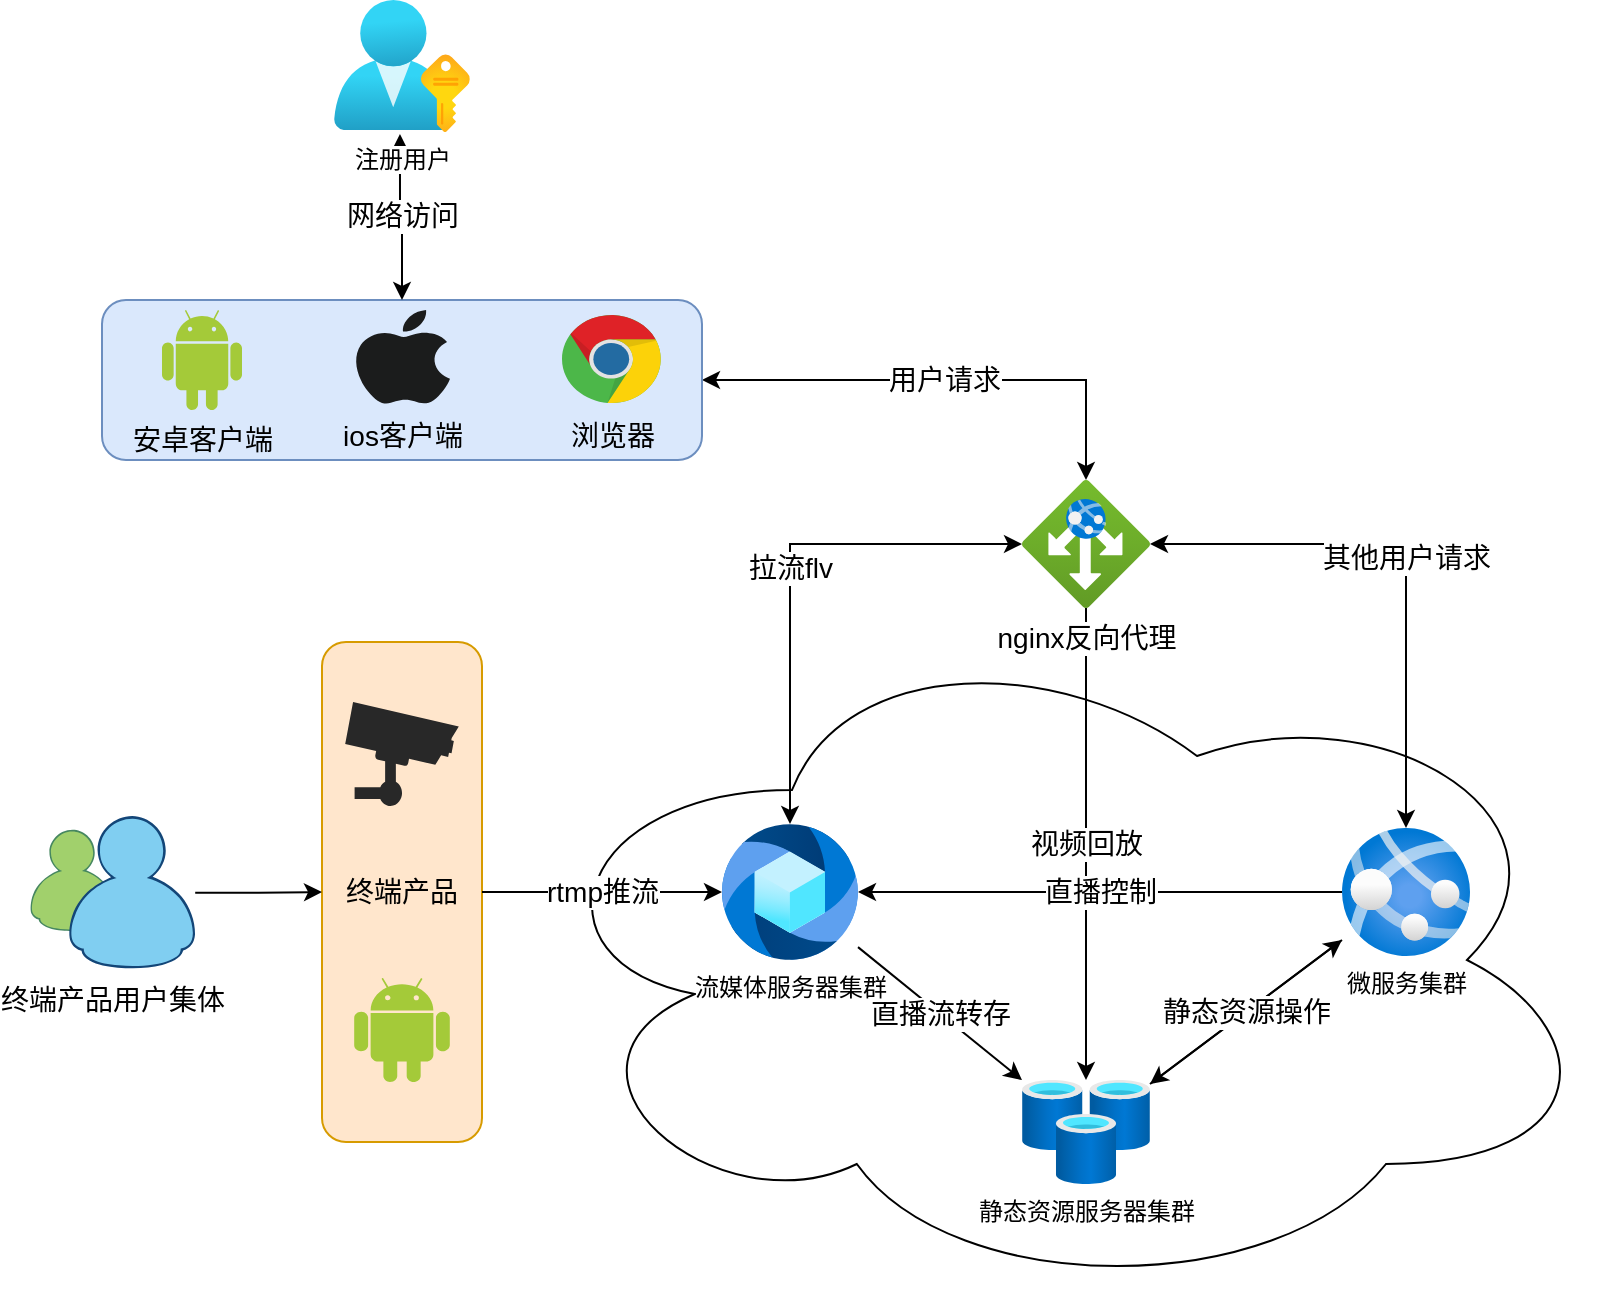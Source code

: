 <mxfile version="13.10.1" type="github">
  <diagram id="wFE0QG_FPsp0jaGvCLVb" name="Page-1">
    <mxGraphModel dx="1718" dy="1536" grid="1" gridSize="10" guides="1" tooltips="1" connect="1" arrows="1" fold="1" page="1" pageScale="1" pageWidth="850" pageHeight="1100" background="#FFFFFF" math="0" shadow="0">
      <root>
        <mxCell id="0" />
        <mxCell id="1" parent="0" />
        <mxCell id="CwVmDufWgFMHMGyQT35G-34" value="终端产品" style="rounded=1;whiteSpace=wrap;html=1;fontSize=14;fillColor=#ffe6cc;strokeColor=#d79b00;" vertex="1" parent="1">
          <mxGeometry x="20" y="141" width="80" height="250" as="geometry" />
        </mxCell>
        <mxCell id="CwVmDufWgFMHMGyQT35G-1" value="" style="ellipse;shape=cloud;whiteSpace=wrap;html=1;" vertex="1" parent="1">
          <mxGeometry x="120" y="130" width="540" height="340" as="geometry" />
        </mxCell>
        <mxCell id="CwVmDufWgFMHMGyQT35G-4" value="拉流flv" style="edgeStyle=orthogonalEdgeStyle;rounded=0;orthogonalLoop=1;jettySize=auto;html=1;fontSize=14;startArrow=classic;startFill=1;" edge="1" parent="1" source="CwVmDufWgFMHMGyQT35G-2" target="CwVmDufWgFMHMGyQT35G-3">
          <mxGeometry relative="1" as="geometry" />
        </mxCell>
        <mxCell id="CwVmDufWgFMHMGyQT35G-7" value="其他用户请求" style="edgeStyle=orthogonalEdgeStyle;rounded=0;orthogonalLoop=1;jettySize=auto;html=1;fontSize=14;startArrow=classic;startFill=1;" edge="1" parent="1" source="CwVmDufWgFMHMGyQT35G-2" target="CwVmDufWgFMHMGyQT35G-11">
          <mxGeometry relative="1" as="geometry">
            <mxPoint x="524" y="30" as="targetPoint" />
          </mxGeometry>
        </mxCell>
        <mxCell id="CwVmDufWgFMHMGyQT35G-10" value="视频回放" style="edgeStyle=orthogonalEdgeStyle;rounded=0;orthogonalLoop=1;jettySize=auto;html=1;fontSize=14;curved=1;" edge="1" parent="1" source="CwVmDufWgFMHMGyQT35G-2" target="CwVmDufWgFMHMGyQT35G-9">
          <mxGeometry relative="1" as="geometry" />
        </mxCell>
        <mxCell id="CwVmDufWgFMHMGyQT35G-2" value="nginx反向代理" style="aspect=fixed;html=1;points=[];align=center;image;fontSize=14;image=img/lib/azure2/networking/Application_Gateways.svg;" vertex="1" parent="1">
          <mxGeometry x="370" y="60" width="64" height="64" as="geometry" />
        </mxCell>
        <mxCell id="CwVmDufWgFMHMGyQT35G-14" value="直播流转存" style="rounded=0;orthogonalLoop=1;jettySize=auto;html=1;fontSize=14;" edge="1" parent="1" source="CwVmDufWgFMHMGyQT35G-3" target="CwVmDufWgFMHMGyQT35G-9">
          <mxGeometry relative="1" as="geometry">
            <mxPoint x="530" y="267" as="targetPoint" />
          </mxGeometry>
        </mxCell>
        <mxCell id="CwVmDufWgFMHMGyQT35G-3" value="流媒体服务器集群" style="aspect=fixed;html=1;points=[];align=center;image;fontSize=12;image=img/lib/azure2/web/Azure_Media_Service.svg;" vertex="1" parent="1">
          <mxGeometry x="220" y="232" width="68" height="68" as="geometry" />
        </mxCell>
        <mxCell id="CwVmDufWgFMHMGyQT35G-15" value="" style="edgeStyle=none;rounded=0;orthogonalLoop=1;jettySize=auto;html=1;fontSize=14;" edge="1" parent="1" source="CwVmDufWgFMHMGyQT35G-9" target="CwVmDufWgFMHMGyQT35G-11">
          <mxGeometry relative="1" as="geometry" />
        </mxCell>
        <mxCell id="CwVmDufWgFMHMGyQT35G-9" value="静态资源服务器集群" style="aspect=fixed;html=1;points=[];align=center;image;fontSize=12;image=img/lib/azure2/databases/Cache_Redis.svg;" vertex="1" parent="1">
          <mxGeometry x="370" y="360" width="64" height="52" as="geometry" />
        </mxCell>
        <mxCell id="CwVmDufWgFMHMGyQT35G-16" value="静态资源操作" style="edgeStyle=none;rounded=0;orthogonalLoop=1;jettySize=auto;html=1;fontSize=14;" edge="1" parent="1" source="CwVmDufWgFMHMGyQT35G-11" target="CwVmDufWgFMHMGyQT35G-9">
          <mxGeometry relative="1" as="geometry" />
        </mxCell>
        <mxCell id="CwVmDufWgFMHMGyQT35G-18" value="直播控制" style="edgeStyle=none;rounded=0;orthogonalLoop=1;jettySize=auto;html=1;fontSize=14;" edge="1" parent="1" source="CwVmDufWgFMHMGyQT35G-11" target="CwVmDufWgFMHMGyQT35G-3">
          <mxGeometry relative="1" as="geometry" />
        </mxCell>
        <mxCell id="CwVmDufWgFMHMGyQT35G-11" value="微服务集群" style="aspect=fixed;html=1;points=[];align=center;image;fontSize=12;image=img/lib/azure2/compute/App_Services.svg;" vertex="1" parent="1">
          <mxGeometry x="530" y="234" width="64" height="64" as="geometry" />
        </mxCell>
        <mxCell id="CwVmDufWgFMHMGyQT35G-20" value="用户请求" style="edgeStyle=orthogonalEdgeStyle;rounded=0;orthogonalLoop=1;jettySize=auto;html=1;fontSize=14;startArrow=classic;startFill=1;" edge="1" parent="1" source="CwVmDufWgFMHMGyQT35G-19" target="CwVmDufWgFMHMGyQT35G-2">
          <mxGeometry relative="1" as="geometry" />
        </mxCell>
        <mxCell id="CwVmDufWgFMHMGyQT35G-19" value="" style="rounded=1;whiteSpace=wrap;html=1;fontSize=14;fillColor=#dae8fc;strokeColor=#6c8ebf;" vertex="1" parent="1">
          <mxGeometry x="-90" y="-30" width="300" height="80" as="geometry" />
        </mxCell>
        <mxCell id="CwVmDufWgFMHMGyQT35G-21" value="浏览器" style="dashed=0;outlineConnect=0;html=1;align=center;labelPosition=center;verticalLabelPosition=bottom;verticalAlign=top;shape=mxgraph.weblogos.chrome;fontSize=14;" vertex="1" parent="1">
          <mxGeometry x="140" y="-22.5" width="50" height="45" as="geometry" />
        </mxCell>
        <mxCell id="CwVmDufWgFMHMGyQT35G-22" value="安卓客户端" style="dashed=0;outlineConnect=0;html=1;align=center;labelPosition=center;verticalLabelPosition=bottom;verticalAlign=top;shape=mxgraph.weblogos.android;fillColor=#A4CA39;strokeColor=none;fontSize=14;" vertex="1" parent="1">
          <mxGeometry x="-60" y="-25" width="40" height="50" as="geometry" />
        </mxCell>
        <mxCell id="CwVmDufWgFMHMGyQT35G-23" value="ios客户端" style="dashed=0;outlineConnect=0;html=1;align=center;labelPosition=center;verticalLabelPosition=bottom;verticalAlign=top;shape=mxgraph.weblogos.apple;fillColor=#1B1C1C;strokeColor=none;fontSize=14;" vertex="1" parent="1">
          <mxGeometry x="36" y="-25" width="48" height="47.5" as="geometry" />
        </mxCell>
        <mxCell id="CwVmDufWgFMHMGyQT35G-25" value="网络访问" style="edgeStyle=orthogonalEdgeStyle;rounded=0;orthogonalLoop=1;jettySize=auto;html=1;entryX=0.5;entryY=0;entryDx=0;entryDy=0;fontSize=14;startArrow=classic;startFill=1;exitX=0.485;exitY=1.015;exitDx=0;exitDy=0;exitPerimeter=0;" edge="1" parent="1" source="CwVmDufWgFMHMGyQT35G-27" target="CwVmDufWgFMHMGyQT35G-19">
          <mxGeometry relative="1" as="geometry">
            <mxPoint x="-20" y="-133.2" as="sourcePoint" />
          </mxGeometry>
        </mxCell>
        <mxCell id="CwVmDufWgFMHMGyQT35G-28" value="rtmp推流" style="edgeStyle=orthogonalEdgeStyle;rounded=0;orthogonalLoop=1;jettySize=auto;html=1;startArrow=none;startFill=0;fontSize=14;" edge="1" parent="1" source="CwVmDufWgFMHMGyQT35G-34" target="CwVmDufWgFMHMGyQT35G-3">
          <mxGeometry relative="1" as="geometry">
            <mxPoint x="50" y="266" as="sourcePoint" />
          </mxGeometry>
        </mxCell>
        <mxCell id="CwVmDufWgFMHMGyQT35G-27" value="注册用户" style="aspect=fixed;html=1;points=[];align=center;image;fontSize=12;image=img/lib/azure2/azure_stack/User_Subscriptions.svg;" vertex="1" parent="1">
          <mxGeometry x="26" y="-180" width="68" height="66" as="geometry" />
        </mxCell>
        <mxCell id="CwVmDufWgFMHMGyQT35G-29" value="" style="verticalLabelPosition=bottom;html=1;fillColor=#282828;strokeColor=none;verticalAlign=top;pointerEvents=1;align=center;shape=mxgraph.cisco_safe.technology_icons.icon10;fontSize=14;" vertex="1" parent="1">
          <mxGeometry x="31.6" y="171" width="56.8" height="52" as="geometry" />
        </mxCell>
        <mxCell id="CwVmDufWgFMHMGyQT35G-33" value="" style="dashed=0;outlineConnect=0;html=1;align=center;labelPosition=center;verticalLabelPosition=bottom;verticalAlign=top;shape=mxgraph.weblogos.android;fillColor=#A4CA39;strokeColor=none;fontSize=14;" vertex="1" parent="1">
          <mxGeometry x="36.1" y="309" width="47.8" height="52" as="geometry" />
        </mxCell>
        <mxCell id="CwVmDufWgFMHMGyQT35G-38" style="edgeStyle=orthogonalEdgeStyle;rounded=0;orthogonalLoop=1;jettySize=auto;html=1;entryX=0;entryY=0.5;entryDx=0;entryDy=0;startArrow=none;startFill=0;fontSize=14;" edge="1" parent="1" source="CwVmDufWgFMHMGyQT35G-37" target="CwVmDufWgFMHMGyQT35G-34">
          <mxGeometry relative="1" as="geometry" />
        </mxCell>
        <mxCell id="CwVmDufWgFMHMGyQT35G-37" value="终端产品用户集体" style="dashed=0;outlineConnect=0;html=1;align=center;labelPosition=center;verticalLabelPosition=bottom;verticalAlign=top;shape=mxgraph.weblogos.messenger;fontSize=14;" vertex="1" parent="1">
          <mxGeometry x="-126" y="228" width="82.6" height="76.8" as="geometry" />
        </mxCell>
      </root>
    </mxGraphModel>
  </diagram>
</mxfile>

